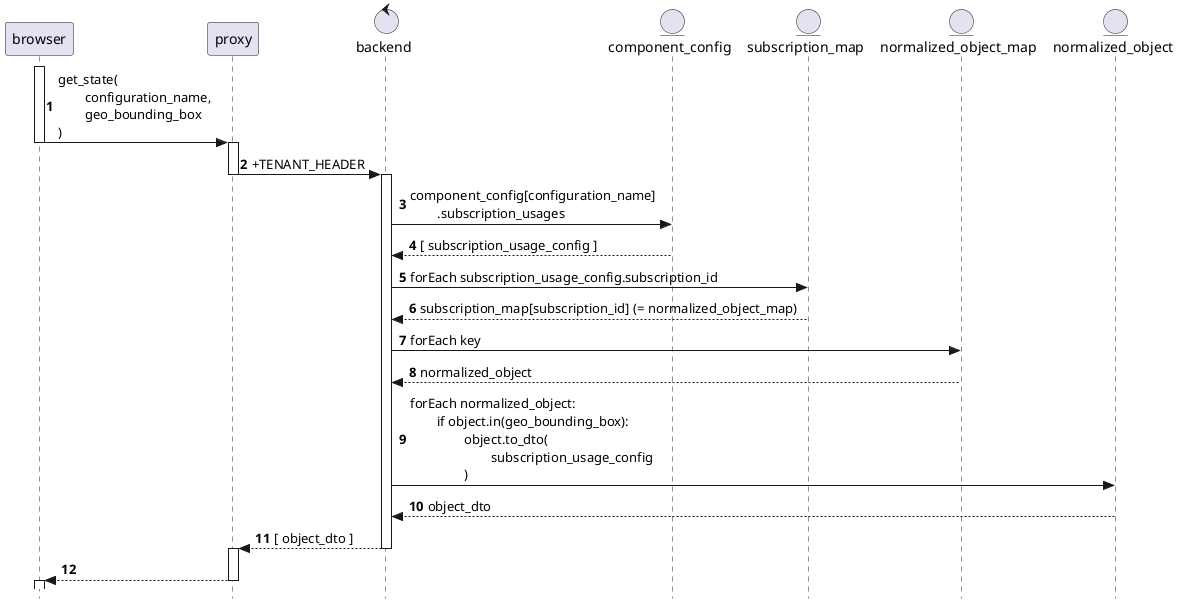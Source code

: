 @startuml
'https://plantuml.com/sequence-diagram

autonumber
skinparam style strictuml

participant browser as br
participant proxy as pr
control backend as b
entity component_config as c
entity subscription_map as s
entity normalized_object_map as nom
entity normalized_object as o

activate br
br -> pr: get_state(\n\tconfiguration_name,\n\tgeo_bounding_box\n)
deactivate br
activate pr
pr -> b: +TENANT_HEADER
deactivate pr
activate b
b -> c: component_config[configuration_name]\n\t.subscription_usages
c --> b: [ subscription_usage_config ]
b -> s: forEach subscription_usage_config.subscription_id
s --> b: subscription_map[subscription_id] (= normalized_object_map)
b -> nom: forEach key
nom --> b: normalized_object
b -> o: forEach normalized_object:\n\tif object.in(geo_bounding_box):\n\t\tobject.to_dto(\n\t\t\tsubscription_usage_config\n\t\t)
o --> b: object_dto
b --> pr: [ object_dto ]
deactivate b
activate pr
pr --> br:
deactivate pr
activate br

@enduml
